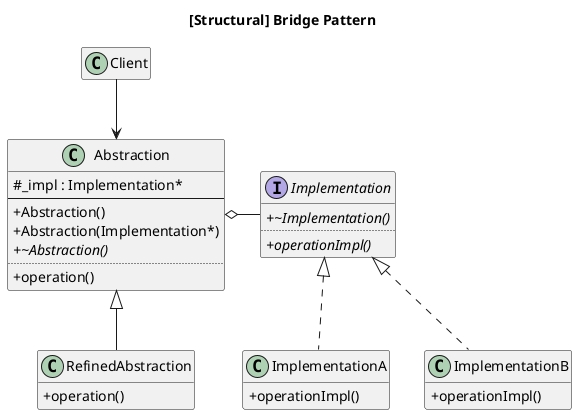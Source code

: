 ﻿@startuml
skinparam classAttributeIconSize 0

title [Structural] Bridge Pattern

class Abstraction {
    # _impl : Implementation*
    --
    + Abstraction()
    + Abstraction(Implementation*)
    + {abstract} ~Abstraction()
    ..
    + operation()
}
class RefinedAbstraction {
    + operation()
}

interface Implementation {
    + {abstract} ~Implementation()
    ..
    + {abstract} operationImpl()
}
class ImplementationA {
    + operationImpl()
}
class ImplementationB {
    + operationImpl()
}

Client --> Abstraction
Abstraction <|-- RefinedAbstraction
Abstraction o- Implementation
Implementation <|.. ImplementationA
Implementation <|.. ImplementationB

hide empty members

@enduml